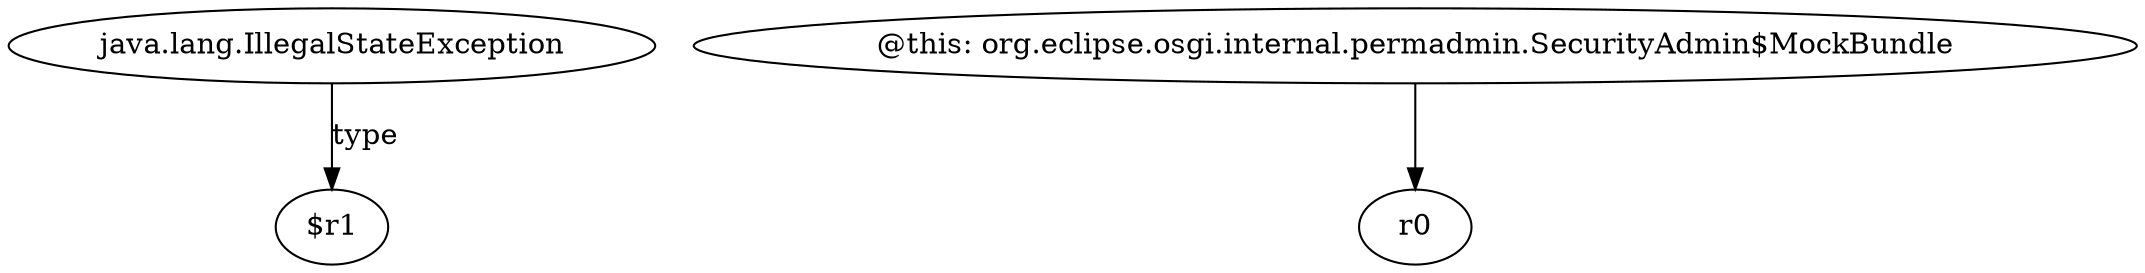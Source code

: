 digraph g {
0[label="java.lang.IllegalStateException"]
1[label="$r1"]
0->1[label="type"]
2[label="@this: org.eclipse.osgi.internal.permadmin.SecurityAdmin$MockBundle"]
3[label="r0"]
2->3[label=""]
}